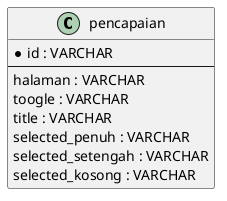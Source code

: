 @startuml Sabilillah 

class pencapaian {
    * id : VARCHAR
    --
    halaman : VARCHAR
    toogle : VARCHAR
    title : VARCHAR
    selected_penuh : VARCHAR
    selected_setengah : VARCHAR
    selected_kosong : VARCHAR
}

@enduml